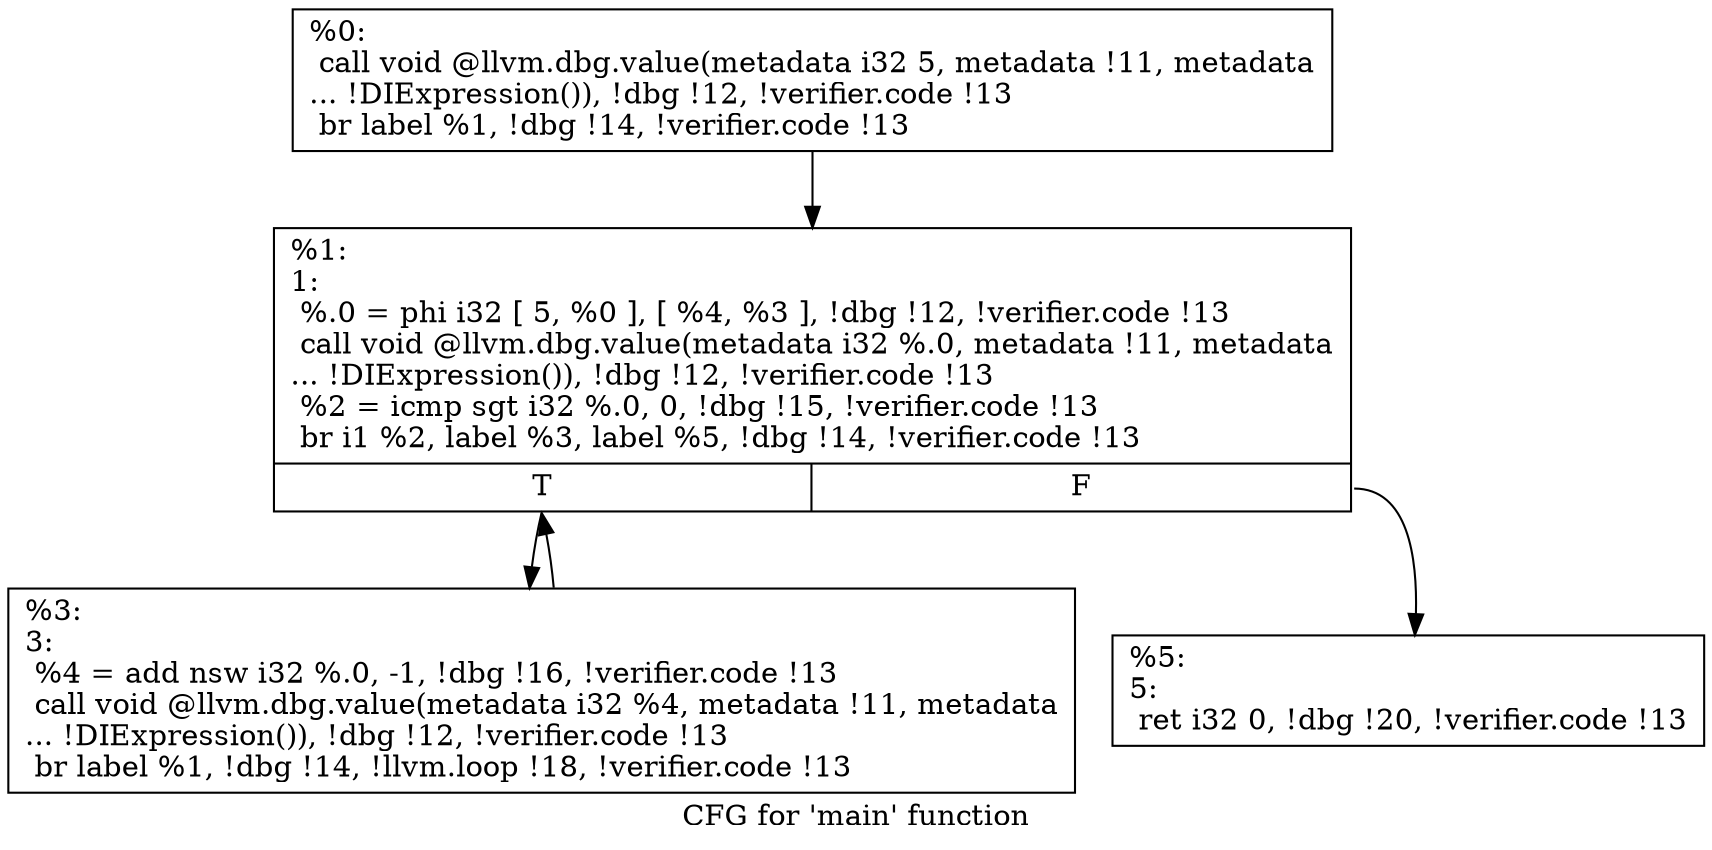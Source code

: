 digraph "CFG for 'main' function" {
	label="CFG for 'main' function";

	Node0x559c67273480 [shape=record,label="{%0:\l  call void @llvm.dbg.value(metadata i32 5, metadata !11, metadata\l... !DIExpression()), !dbg !12, !verifier.code !13\l  br label %1, !dbg !14, !verifier.code !13\l}"];
	Node0x559c67273480 -> Node0x559c67275ba0;
	Node0x559c67275ba0 [shape=record,label="{%1:\l1:                                                \l  %.0 = phi i32 [ 5, %0 ], [ %4, %3 ], !dbg !12, !verifier.code !13\l  call void @llvm.dbg.value(metadata i32 %.0, metadata !11, metadata\l... !DIExpression()), !dbg !12, !verifier.code !13\l  %2 = icmp sgt i32 %.0, 0, !dbg !15, !verifier.code !13\l  br i1 %2, label %3, label %5, !dbg !14, !verifier.code !13\l|{<s0>T|<s1>F}}"];
	Node0x559c67275ba0:s0 -> Node0x559c67276410;
	Node0x559c67275ba0:s1 -> Node0x559c67277000;
	Node0x559c67276410 [shape=record,label="{%3:\l3:                                                \l  %4 = add nsw i32 %.0, -1, !dbg !16, !verifier.code !13\l  call void @llvm.dbg.value(metadata i32 %4, metadata !11, metadata\l... !DIExpression()), !dbg !12, !verifier.code !13\l  br label %1, !dbg !14, !llvm.loop !18, !verifier.code !13\l}"];
	Node0x559c67276410 -> Node0x559c67275ba0;
	Node0x559c67277000 [shape=record,label="{%5:\l5:                                                \l  ret i32 0, !dbg !20, !verifier.code !13\l}"];
}
